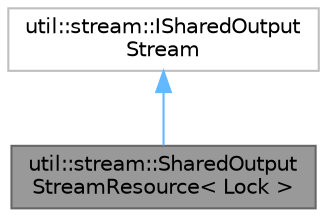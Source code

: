 digraph "util::stream::SharedOutputStreamResource&lt; Lock &gt;"
{
 // LATEX_PDF_SIZE
  bgcolor="transparent";
  edge [fontname=Helvetica,fontsize=10,labelfontname=Helvetica,labelfontsize=10];
  node [fontname=Helvetica,fontsize=10,shape=box,height=0.2,width=0.4];
  Node1 [id="Node000001",label="util::stream::SharedOutput\lStreamResource\< Lock \>",height=0.2,width=0.4,color="gray40", fillcolor="grey60", style="filled", fontcolor="black",tooltip=" "];
  Node2 -> Node1 [id="edge1_Node000001_Node000002",dir="back",color="steelblue1",style="solid",tooltip=" "];
  Node2 [id="Node000002",label="util::stream::ISharedOutput\lStream",height=0.2,width=0.4,color="grey75", fillcolor="white", style="filled",URL="$df/dfd/classutil_1_1stream_1_1ISharedOutputStream.html",tooltip=" "];
}
